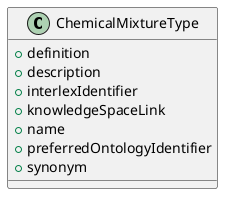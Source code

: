 @startuml
class ChemicalMixtureType {
+definition
+description
+interlexIdentifier
+knowledgeSpaceLink
+name
+preferredOntologyIdentifier
+synonym

}

@enduml
